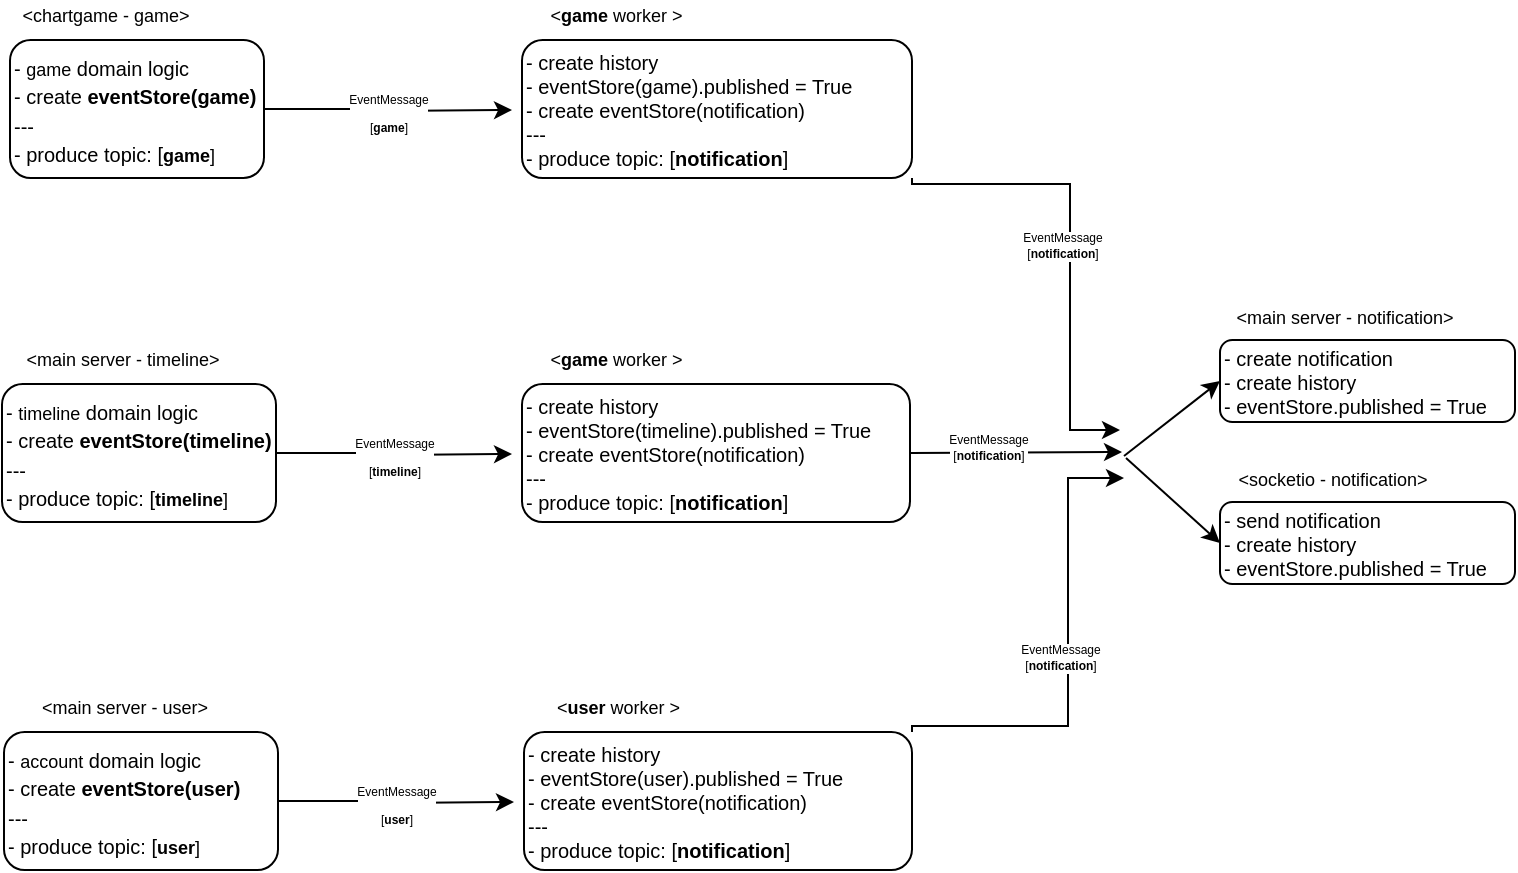 <mxfile version="20.6.0" type="github"><diagram id="kS4wOgJoJpctDWW6DtEb" name="페이지-1"><mxGraphModel dx="1295" dy="554" grid="0" gridSize="10" guides="1" tooltips="1" connect="1" arrows="1" fold="1" page="1" pageScale="1" pageWidth="827" pageHeight="1169" math="0" shadow="0"><root><mxCell id="0"/><mxCell id="1" parent="0"/><mxCell id="ygI4qlTkpjzLrh8nmS6X-7" value="&lt;p&gt;&lt;font style=&quot;font-size: 6px;&quot;&gt;EventMessage&lt;br&gt;[&lt;b style=&quot;&quot;&gt;game&lt;/b&gt;]&lt;/font&gt;&lt;/p&gt;" style="edgeStyle=orthogonalEdgeStyle;rounded=0;orthogonalLoop=1;jettySize=auto;html=1;exitX=1;exitY=0.5;exitDx=0;exitDy=0;" edge="1" parent="1" source="ygI4qlTkpjzLrh8nmS6X-1"><mxGeometry relative="1" as="geometry"><mxPoint x="289" y="143" as="targetPoint"/></mxGeometry></mxCell><mxCell id="ygI4qlTkpjzLrh8nmS6X-1" value="&lt;span style=&quot;background-color: initial; font-size: x-small;&quot;&gt;-&amp;nbsp;&lt;/span&gt;&lt;span style=&quot;font-size: 9px; text-align: center;&quot;&gt;game&lt;/span&gt;&lt;span style=&quot;background-color: initial; font-size: x-small;&quot;&gt;&amp;nbsp;domain logic&lt;br&gt;- create &lt;b&gt;eventStore(game)&lt;/b&gt;&lt;br&gt;---&lt;br&gt;- produce topic: [&lt;/span&gt;&lt;span style=&quot;font-size: 9px; text-align: center;&quot;&gt;&lt;b&gt;game&lt;/b&gt;]&lt;/span&gt;&lt;span style=&quot;background-color: initial; font-size: x-small;&quot;&gt;&lt;br&gt;&lt;/span&gt;" style="rounded=1;whiteSpace=wrap;html=1;align=left;" vertex="1" parent="1"><mxGeometry x="38" y="108" width="127" height="69" as="geometry"/></mxCell><mxCell id="ygI4qlTkpjzLrh8nmS6X-2" value="&lt;font style=&quot;font-size: 9px;&quot;&gt;&amp;lt;chartgame - game&amp;gt;&lt;/font&gt;" style="text;html=1;strokeColor=none;fillColor=none;align=center;verticalAlign=middle;whiteSpace=wrap;rounded=0;" vertex="1" parent="1"><mxGeometry x="34" y="88" width="104" height="14" as="geometry"/></mxCell><mxCell id="ygI4qlTkpjzLrh8nmS6X-18" value="&lt;font style=&quot;font-size: 9px;&quot;&gt;&lt;b&gt;&amp;nbsp;&lt;/b&gt;&amp;lt;&lt;b&gt;game &lt;/b&gt;worker &amp;gt;&lt;/font&gt;" style="text;html=1;strokeColor=none;fillColor=none;align=center;verticalAlign=middle;whiteSpace=wrap;rounded=0;" vertex="1" parent="1"><mxGeometry x="288" y="88" width="104" height="14" as="geometry"/></mxCell><mxCell id="ygI4qlTkpjzLrh8nmS6X-44" style="edgeStyle=orthogonalEdgeStyle;rounded=0;orthogonalLoop=1;jettySize=auto;html=1;exitX=1;exitY=1;exitDx=0;exitDy=0;fontFamily=Helvetica;fontSize=6;" edge="1" parent="1" source="ygI4qlTkpjzLrh8nmS6X-20"><mxGeometry relative="1" as="geometry"><mxPoint x="593" y="303" as="targetPoint"/><Array as="points"><mxPoint x="489" y="180"/><mxPoint x="568" y="180"/><mxPoint x="568" y="303"/></Array></mxGeometry></mxCell><mxCell id="ygI4qlTkpjzLrh8nmS6X-45" value="EventMessage&lt;br&gt;[&lt;b&gt;notification&lt;/b&gt;]" style="edgeLabel;html=1;align=center;verticalAlign=middle;resizable=0;points=[];fontSize=6;fontFamily=Helvetica;" vertex="1" connectable="0" parent="ygI4qlTkpjzLrh8nmS6X-44"><mxGeometry x="-0.33" y="-1" relative="1" as="geometry"><mxPoint x="1" y="30" as="offset"/></mxGeometry></mxCell><mxCell id="ygI4qlTkpjzLrh8nmS6X-20" value="&lt;span style=&quot;background-color: initial;&quot;&gt;&lt;font size=&quot;1&quot;&gt;&lt;div style=&quot;&quot;&gt;&lt;/div&gt;&lt;/font&gt;&lt;/span&gt;&lt;div style=&quot;font-size: x-small;&quot;&gt;- create history&lt;/div&gt;&lt;div style=&quot;font-size: x-small;&quot;&gt;- eventStore(game).published = True&lt;/div&gt;&lt;div style=&quot;font-size: x-small;&quot;&gt;- create eventStore(notification)&lt;/div&gt;&lt;div style=&quot;font-size: x-small;&quot;&gt;---&lt;/div&gt;&lt;div style=&quot;font-size: x-small;&quot;&gt;- produce topic: [&lt;b&gt;notification&lt;/b&gt;]&lt;/div&gt;" style="rounded=1;whiteSpace=wrap;html=1;align=left;" vertex="1" parent="1"><mxGeometry x="294" y="108" width="195" height="69" as="geometry"/></mxCell><mxCell id="ygI4qlTkpjzLrh8nmS6X-30" value="&lt;span style=&quot;background-color: initial;&quot;&gt;&lt;font size=&quot;1&quot;&gt;&lt;div style=&quot;&quot;&gt;- create notification&lt;/div&gt;&lt;div style=&quot;&quot;&gt;- create history&lt;/div&gt;&lt;div style=&quot;&quot;&gt;- eventStore.published = True&lt;/div&gt;&lt;/font&gt;&lt;/span&gt;" style="rounded=1;whiteSpace=wrap;html=1;align=left;" vertex="1" parent="1"><mxGeometry x="643" y="258" width="147.5" height="41" as="geometry"/></mxCell><mxCell id="ygI4qlTkpjzLrh8nmS6X-31" value="&lt;font style=&quot;font-size: 9px;&quot;&gt;&amp;lt;main server - notification&amp;gt;&lt;/font&gt;" style="text;html=1;strokeColor=none;fillColor=none;align=center;verticalAlign=middle;whiteSpace=wrap;rounded=0;" vertex="1" parent="1"><mxGeometry x="637" y="239" width="137" height="14" as="geometry"/></mxCell><mxCell id="ygI4qlTkpjzLrh8nmS6X-32" value="&lt;span style=&quot;background-color: initial;&quot;&gt;&lt;font size=&quot;1&quot;&gt;&lt;div style=&quot;&quot;&gt;- send notification&lt;/div&gt;&lt;div style=&quot;&quot;&gt;- create history&lt;/div&gt;&lt;div style=&quot;&quot;&gt;- eventStore.published = True&lt;/div&gt;&lt;/font&gt;&lt;/span&gt;" style="rounded=1;whiteSpace=wrap;html=1;align=left;" vertex="1" parent="1"><mxGeometry x="643" y="339" width="147.5" height="41" as="geometry"/></mxCell><mxCell id="ygI4qlTkpjzLrh8nmS6X-33" value="&lt;font style=&quot;font-size: 9px;&quot;&gt;&amp;lt;socketio - notification&amp;gt;&lt;/font&gt;" style="text;html=1;strokeColor=none;fillColor=none;align=center;verticalAlign=middle;whiteSpace=wrap;rounded=0;" vertex="1" parent="1"><mxGeometry x="637" y="320" width="125" height="14" as="geometry"/></mxCell><mxCell id="ygI4qlTkpjzLrh8nmS6X-34" value="" style="edgeStyle=none;orthogonalLoop=1;jettySize=auto;html=1;rounded=0;fontFamily=Helvetica;fontSize=6;entryX=0;entryY=0.5;entryDx=0;entryDy=0;" edge="1" parent="1" target="ygI4qlTkpjzLrh8nmS6X-30"><mxGeometry width="80" relative="1" as="geometry"><mxPoint x="595" y="316" as="sourcePoint"/><mxPoint x="642" y="316.21" as="targetPoint"/><Array as="points"/></mxGeometry></mxCell><mxCell id="ygI4qlTkpjzLrh8nmS6X-35" value="" style="edgeStyle=none;orthogonalLoop=1;jettySize=auto;html=1;rounded=0;fontFamily=Helvetica;fontSize=6;entryX=0;entryY=0.5;entryDx=0;entryDy=0;" edge="1" parent="1" target="ygI4qlTkpjzLrh8nmS6X-32"><mxGeometry width="80" relative="1" as="geometry"><mxPoint x="596" y="317" as="sourcePoint"/><mxPoint x="626" y="331" as="targetPoint"/><Array as="points"/></mxGeometry></mxCell><mxCell id="ygI4qlTkpjzLrh8nmS6X-36" value="&lt;p&gt;&lt;font style=&quot;font-size: 6px;&quot;&gt;EventMessage&lt;br&gt;[&lt;b style=&quot;&quot;&gt;timeline&lt;/b&gt;]&lt;/font&gt;&lt;/p&gt;" style="edgeStyle=orthogonalEdgeStyle;rounded=0;orthogonalLoop=1;jettySize=auto;html=1;exitX=1;exitY=0.5;exitDx=0;exitDy=0;" edge="1" parent="1" source="ygI4qlTkpjzLrh8nmS6X-37"><mxGeometry relative="1" as="geometry"><mxPoint x="289" y="315" as="targetPoint"/></mxGeometry></mxCell><mxCell id="ygI4qlTkpjzLrh8nmS6X-37" value="&lt;span style=&quot;background-color: initial; font-size: x-small;&quot;&gt;-&amp;nbsp;&lt;/span&gt;&lt;span style=&quot;font-size: 9px; text-align: center;&quot;&gt;timeline&lt;/span&gt;&lt;span style=&quot;background-color: initial; font-size: x-small;&quot;&gt;&amp;nbsp;domain logic&lt;br&gt;- create &lt;b&gt;eventStore(timeline)&lt;/b&gt;&lt;br&gt;---&lt;br&gt;- produce topic: [&lt;/span&gt;&lt;span style=&quot;font-size: 9px; text-align: center;&quot;&gt;&lt;b&gt;timeline&lt;/b&gt;&lt;/span&gt;&lt;span style=&quot;font-size: 9px; text-align: center;&quot;&gt;]&lt;/span&gt;&lt;span style=&quot;background-color: initial; font-size: x-small;&quot;&gt;&lt;br&gt;&lt;/span&gt;" style="rounded=1;whiteSpace=wrap;html=1;align=left;" vertex="1" parent="1"><mxGeometry x="34" y="280" width="137" height="69" as="geometry"/></mxCell><mxCell id="ygI4qlTkpjzLrh8nmS6X-38" value="&lt;font style=&quot;font-size: 9px;&quot;&gt;&amp;lt;main server - timeline&amp;gt;&lt;/font&gt;" style="text;html=1;strokeColor=none;fillColor=none;align=center;verticalAlign=middle;whiteSpace=wrap;rounded=0;" vertex="1" parent="1"><mxGeometry x="34" y="260" width="121" height="14" as="geometry"/></mxCell><mxCell id="ygI4qlTkpjzLrh8nmS6X-39" value="&lt;font style=&quot;font-size: 9px;&quot;&gt;&lt;b&gt;&amp;nbsp;&lt;/b&gt;&amp;lt;&lt;b&gt;game &lt;/b&gt;worker &amp;gt;&lt;/font&gt;" style="text;html=1;strokeColor=none;fillColor=none;align=center;verticalAlign=middle;whiteSpace=wrap;rounded=0;" vertex="1" parent="1"><mxGeometry x="288" y="260" width="104" height="14" as="geometry"/></mxCell><mxCell id="ygI4qlTkpjzLrh8nmS6X-42" style="edgeStyle=none;rounded=0;orthogonalLoop=1;jettySize=auto;html=1;exitX=1;exitY=0.5;exitDx=0;exitDy=0;fontFamily=Helvetica;fontSize=6;" edge="1" parent="1" source="ygI4qlTkpjzLrh8nmS6X-40"><mxGeometry relative="1" as="geometry"><mxPoint x="594" y="314" as="targetPoint"/></mxGeometry></mxCell><mxCell id="ygI4qlTkpjzLrh8nmS6X-46" value="EventMessage&lt;br&gt;[&lt;b&gt;notification&lt;/b&gt;]" style="edgeLabel;html=1;align=center;verticalAlign=middle;resizable=0;points=[];fontSize=6;fontFamily=Helvetica;" vertex="1" connectable="0" parent="ygI4qlTkpjzLrh8nmS6X-42"><mxGeometry x="-0.329" y="3" relative="1" as="geometry"><mxPoint x="3" as="offset"/></mxGeometry></mxCell><mxCell id="ygI4qlTkpjzLrh8nmS6X-40" value="&lt;span style=&quot;background-color: initial;&quot;&gt;&lt;font size=&quot;1&quot;&gt;&lt;div style=&quot;&quot;&gt;- create history&lt;/div&gt;&lt;div style=&quot;&quot;&gt;- eventStore(timeline).published = True&lt;/div&gt;&lt;div style=&quot;&quot;&gt;- create eventStore(notification)&lt;/div&gt;&lt;div style=&quot;&quot;&gt;---&lt;/div&gt;&lt;div style=&quot;&quot;&gt;- produce topic: [&lt;b&gt;notification&lt;/b&gt;]&lt;/div&gt;&lt;/font&gt;&lt;/span&gt;" style="rounded=1;whiteSpace=wrap;html=1;align=left;" vertex="1" parent="1"><mxGeometry x="294" y="280" width="194" height="69" as="geometry"/></mxCell><mxCell id="ygI4qlTkpjzLrh8nmS6X-47" value="&lt;p&gt;&lt;font style=&quot;font-size: 6px;&quot;&gt;EventMessage&lt;br&gt;[&lt;b style=&quot;&quot;&gt;user&lt;/b&gt;]&lt;/font&gt;&lt;/p&gt;" style="edgeStyle=orthogonalEdgeStyle;rounded=0;orthogonalLoop=1;jettySize=auto;html=1;exitX=1;exitY=0.5;exitDx=0;exitDy=0;" edge="1" parent="1" source="ygI4qlTkpjzLrh8nmS6X-48"><mxGeometry relative="1" as="geometry"><mxPoint x="290" y="489" as="targetPoint"/></mxGeometry></mxCell><mxCell id="ygI4qlTkpjzLrh8nmS6X-48" value="&lt;span style=&quot;background-color: initial; font-size: x-small;&quot;&gt;-&amp;nbsp;&lt;/span&gt;&lt;span style=&quot;font-size: 9px; text-align: center;&quot;&gt;account&lt;/span&gt;&lt;span style=&quot;background-color: initial; font-size: x-small;&quot;&gt;&amp;nbsp;domain logic&lt;br&gt;- create &lt;b&gt;eventStore(user)&lt;/b&gt;&lt;br&gt;---&lt;br&gt;- produce topic: [&lt;/span&gt;&lt;span style=&quot;font-size: 9px; text-align: center;&quot;&gt;&lt;b&gt;user&lt;/b&gt;&lt;/span&gt;&lt;span style=&quot;font-size: 9px; text-align: center;&quot;&gt;]&lt;/span&gt;&lt;span style=&quot;background-color: initial; font-size: x-small;&quot;&gt;&lt;br&gt;&lt;/span&gt;" style="rounded=1;whiteSpace=wrap;html=1;align=left;" vertex="1" parent="1"><mxGeometry x="35" y="454" width="137" height="69" as="geometry"/></mxCell><mxCell id="ygI4qlTkpjzLrh8nmS6X-49" value="&lt;font style=&quot;font-size: 9px;&quot;&gt;&amp;lt;main server - user&amp;gt;&lt;/font&gt;" style="text;html=1;strokeColor=none;fillColor=none;align=center;verticalAlign=middle;whiteSpace=wrap;rounded=0;" vertex="1" parent="1"><mxGeometry x="35" y="434" width="121" height="14" as="geometry"/></mxCell><mxCell id="ygI4qlTkpjzLrh8nmS6X-50" value="&lt;font style=&quot;font-size: 9px;&quot;&gt;&lt;b&gt;&amp;nbsp;&lt;/b&gt;&amp;lt;&lt;b&gt;user&amp;nbsp;&lt;/b&gt;worker &amp;gt;&lt;/font&gt;" style="text;html=1;strokeColor=none;fillColor=none;align=center;verticalAlign=middle;whiteSpace=wrap;rounded=0;" vertex="1" parent="1"><mxGeometry x="289" y="434" width="104" height="14" as="geometry"/></mxCell><mxCell id="ygI4qlTkpjzLrh8nmS6X-52" style="edgeStyle=orthogonalEdgeStyle;rounded=0;orthogonalLoop=1;jettySize=auto;html=1;exitX=1;exitY=0;exitDx=0;exitDy=0;fontFamily=Helvetica;fontSize=6;" edge="1" parent="1" source="ygI4qlTkpjzLrh8nmS6X-51"><mxGeometry relative="1" as="geometry"><mxPoint x="595" y="327" as="targetPoint"/><Array as="points"><mxPoint x="489" y="451"/><mxPoint x="567" y="451"/><mxPoint x="567" y="327"/></Array></mxGeometry></mxCell><mxCell id="ygI4qlTkpjzLrh8nmS6X-53" value="EventMessage&lt;br&gt;[&lt;b&gt;notification&lt;/b&gt;]" style="edgeLabel;html=1;align=center;verticalAlign=middle;resizable=0;points=[];fontSize=6;fontFamily=Helvetica;" vertex="1" connectable="0" parent="ygI4qlTkpjzLrh8nmS6X-52"><mxGeometry x="-0.483" relative="1" as="geometry"><mxPoint x="17" y="-34" as="offset"/></mxGeometry></mxCell><mxCell id="ygI4qlTkpjzLrh8nmS6X-51" value="&lt;span style=&quot;background-color: initial;&quot;&gt;&lt;font size=&quot;1&quot;&gt;&lt;div style=&quot;&quot;&gt;- create history&lt;/div&gt;&lt;div style=&quot;&quot;&gt;- eventStore(user).published = True&lt;/div&gt;&lt;div style=&quot;&quot;&gt;- create eventStore(notification)&lt;/div&gt;&lt;div style=&quot;&quot;&gt;---&lt;/div&gt;&lt;div style=&quot;&quot;&gt;- produce topic: [&lt;b&gt;notification&lt;/b&gt;]&lt;/div&gt;&lt;/font&gt;&lt;/span&gt;" style="rounded=1;whiteSpace=wrap;html=1;align=left;" vertex="1" parent="1"><mxGeometry x="295" y="454" width="194" height="69" as="geometry"/></mxCell></root></mxGraphModel></diagram></mxfile>